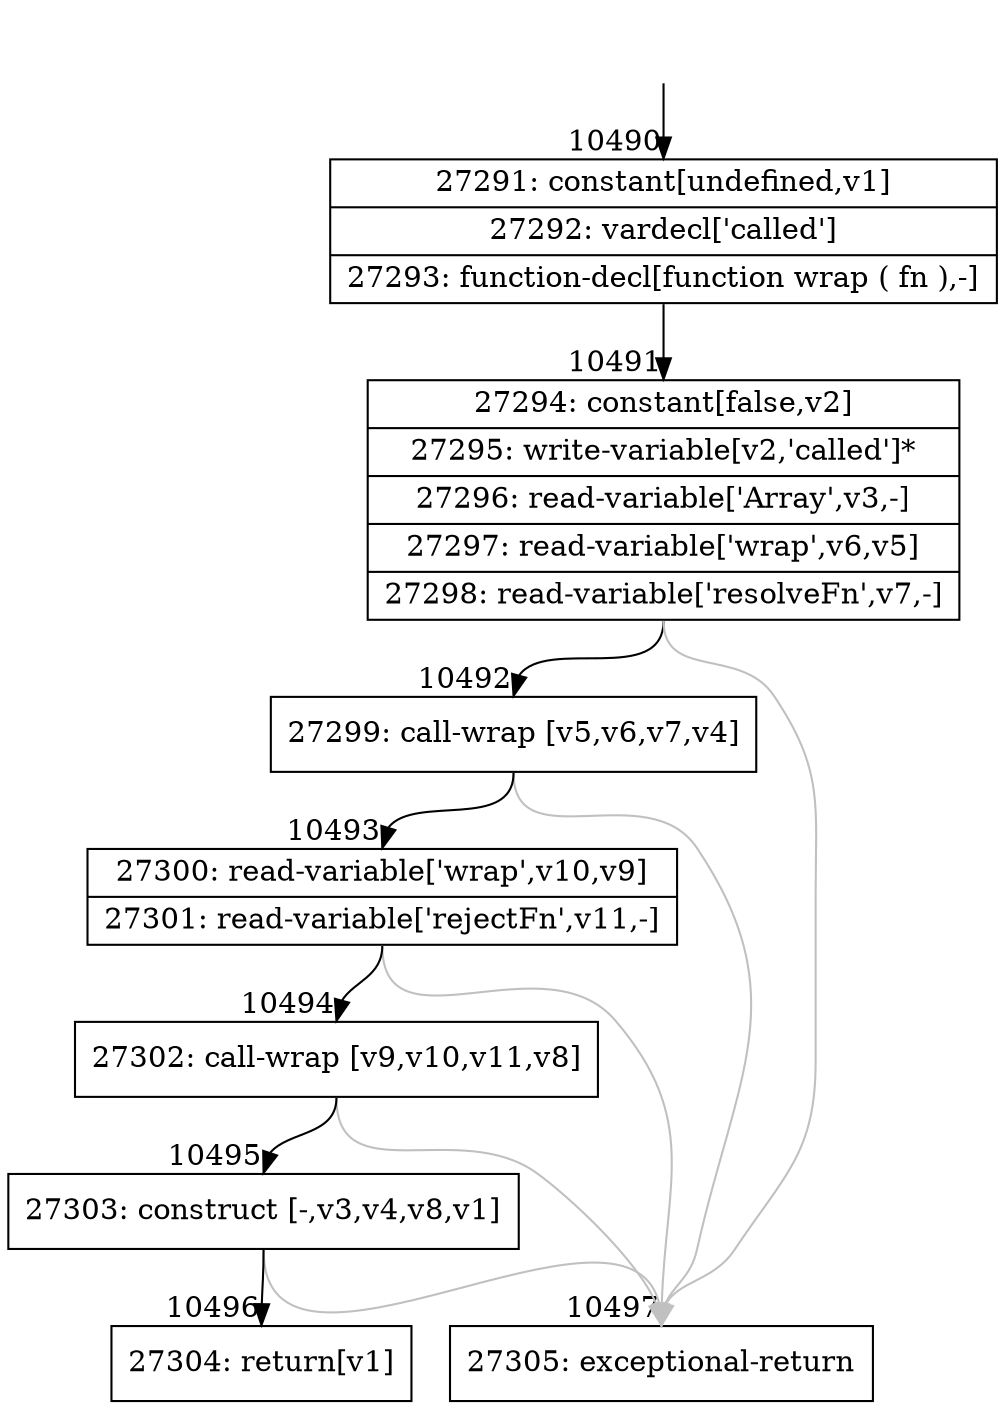 digraph {
rankdir="TD"
BB_entry798[shape=none,label=""];
BB_entry798 -> BB10490 [tailport=s, headport=n, headlabel="    10490"]
BB10490 [shape=record label="{27291: constant[undefined,v1]|27292: vardecl['called']|27293: function-decl[function wrap ( fn ),-]}" ] 
BB10490 -> BB10491 [tailport=s, headport=n, headlabel="      10491"]
BB10491 [shape=record label="{27294: constant[false,v2]|27295: write-variable[v2,'called']*|27296: read-variable['Array',v3,-]|27297: read-variable['wrap',v6,v5]|27298: read-variable['resolveFn',v7,-]}" ] 
BB10491 -> BB10492 [tailport=s, headport=n, headlabel="      10492"]
BB10491 -> BB10497 [tailport=s, headport=n, color=gray, headlabel="      10497"]
BB10492 [shape=record label="{27299: call-wrap [v5,v6,v7,v4]}" ] 
BB10492 -> BB10493 [tailport=s, headport=n, headlabel="      10493"]
BB10492 -> BB10497 [tailport=s, headport=n, color=gray]
BB10493 [shape=record label="{27300: read-variable['wrap',v10,v9]|27301: read-variable['rejectFn',v11,-]}" ] 
BB10493 -> BB10494 [tailport=s, headport=n, headlabel="      10494"]
BB10493 -> BB10497 [tailport=s, headport=n, color=gray]
BB10494 [shape=record label="{27302: call-wrap [v9,v10,v11,v8]}" ] 
BB10494 -> BB10495 [tailport=s, headport=n, headlabel="      10495"]
BB10494 -> BB10497 [tailport=s, headport=n, color=gray]
BB10495 [shape=record label="{27303: construct [-,v3,v4,v8,v1]}" ] 
BB10495 -> BB10496 [tailport=s, headport=n, headlabel="      10496"]
BB10495 -> BB10497 [tailport=s, headport=n, color=gray]
BB10496 [shape=record label="{27304: return[v1]}" ] 
BB10497 [shape=record label="{27305: exceptional-return}" ] 
//#$~ 14506
}

